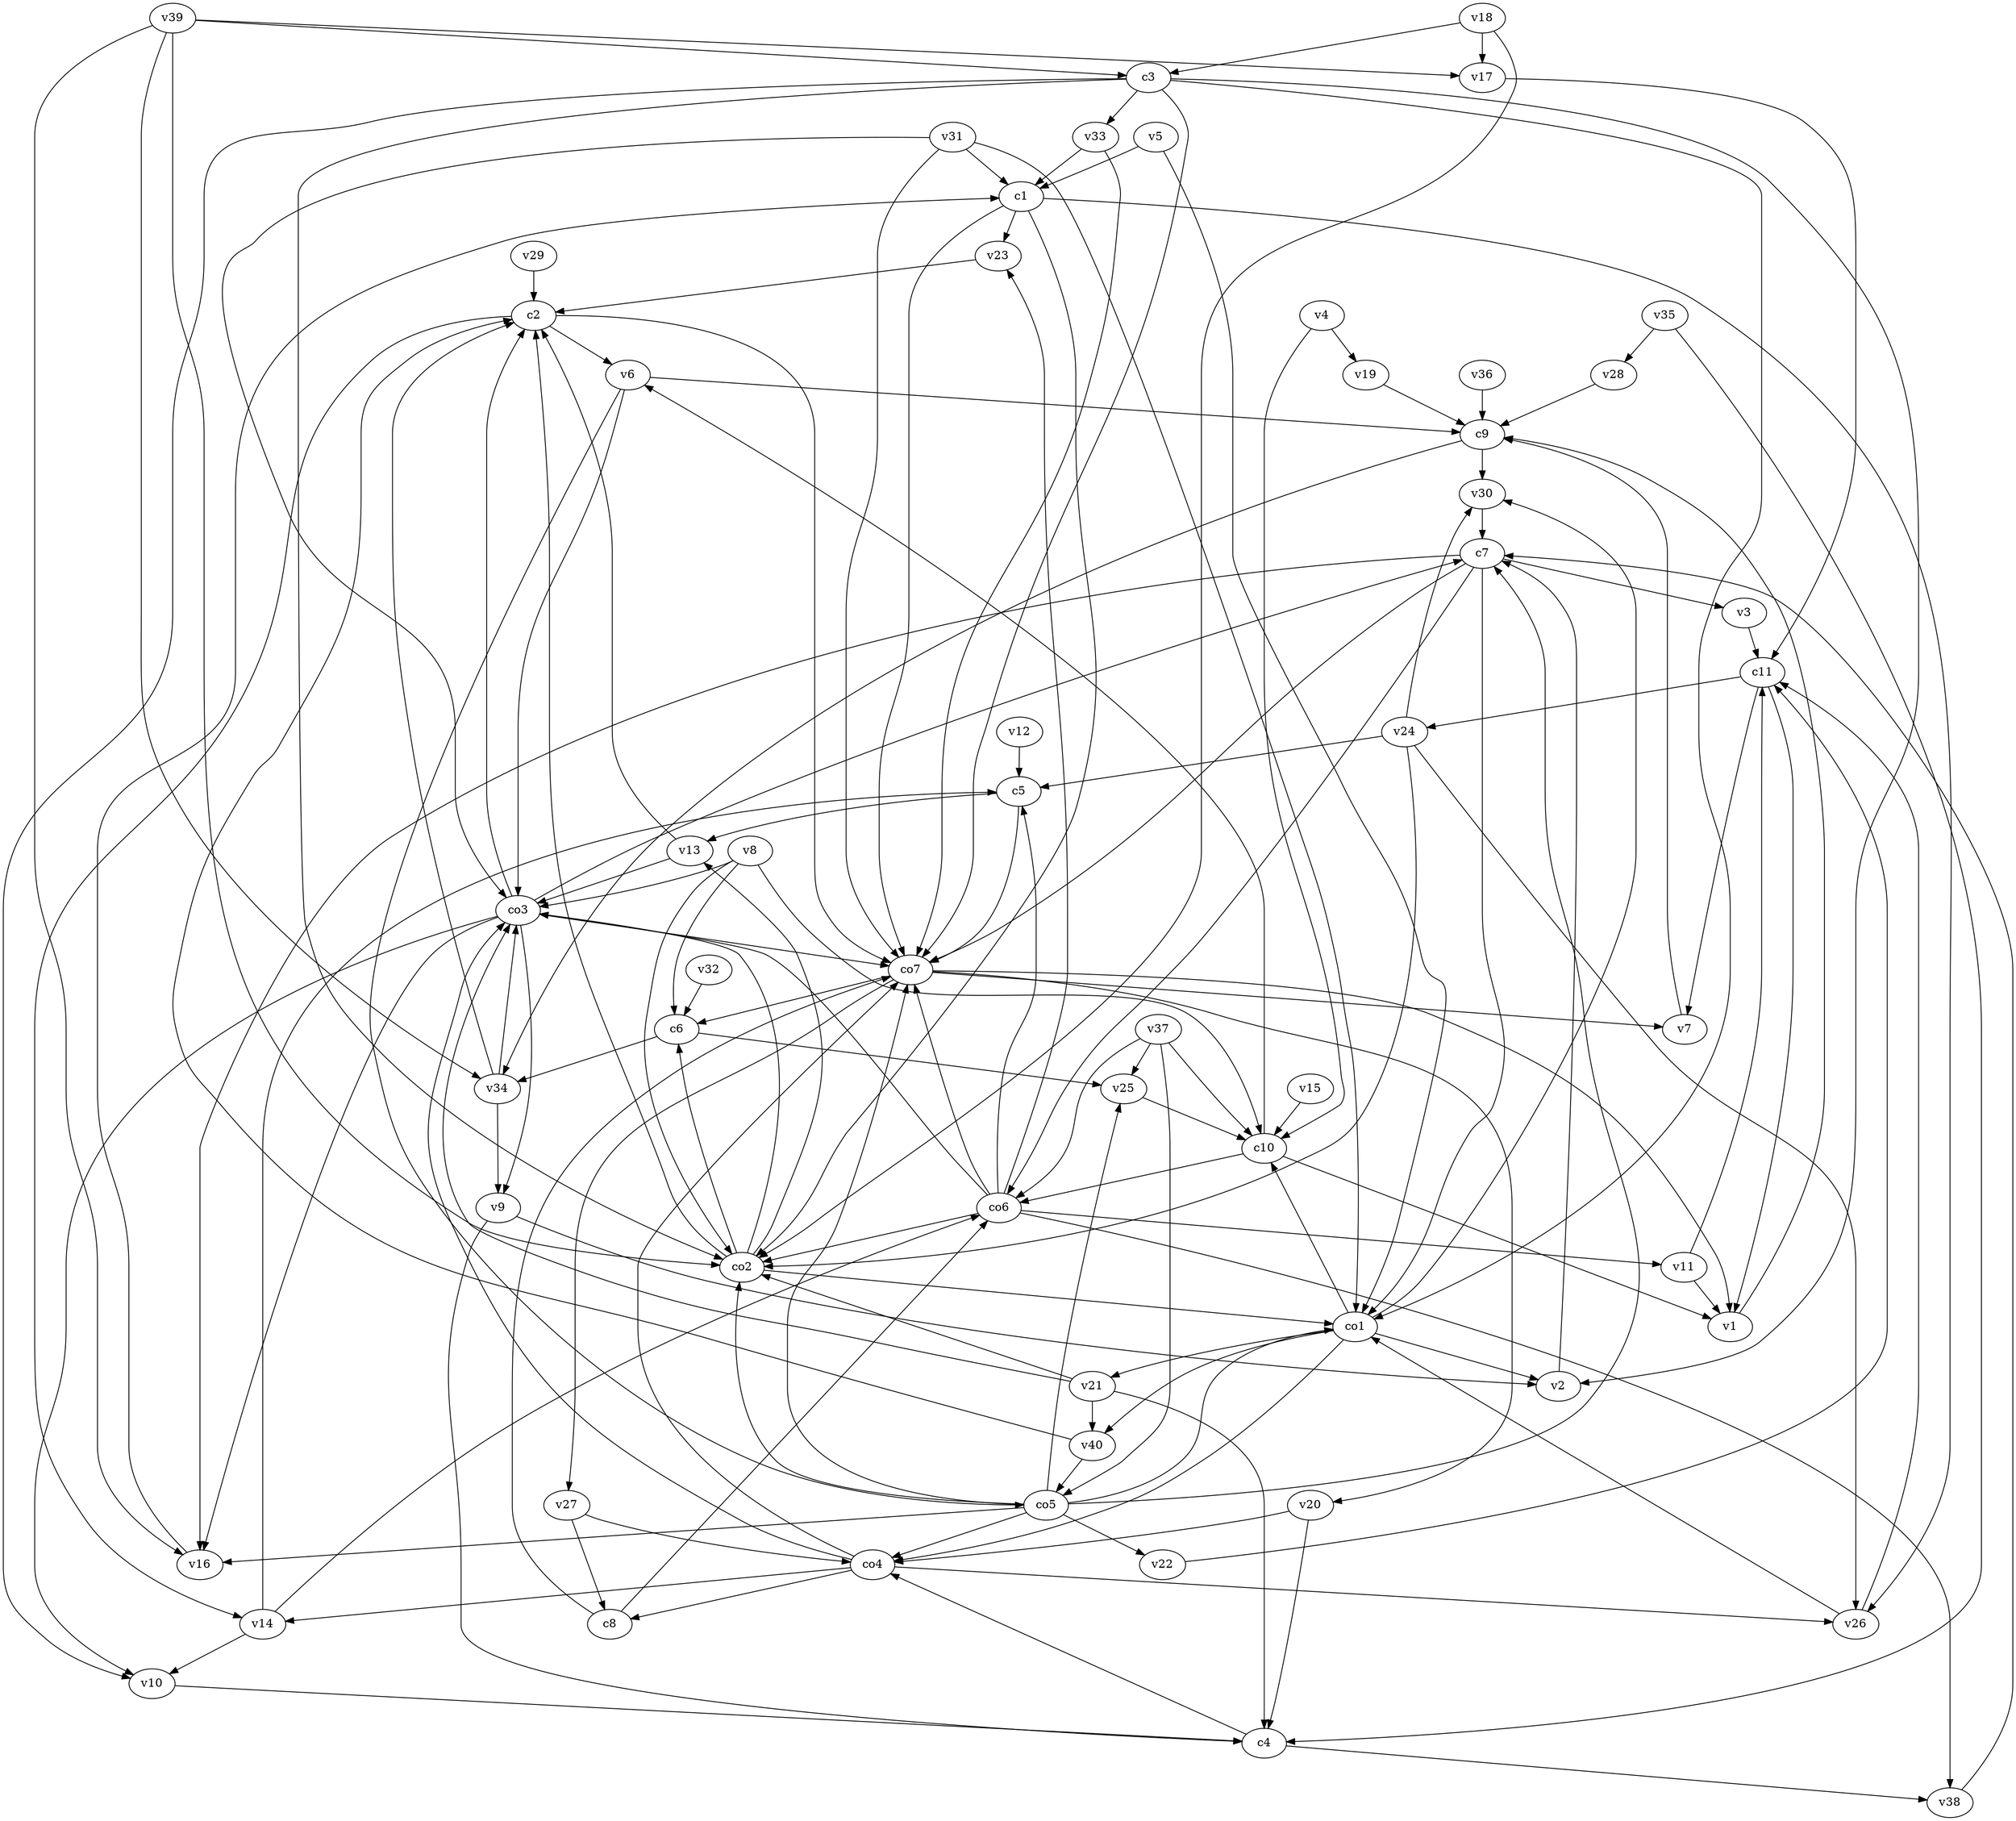 strict digraph  {
c1;
c2;
c3;
c4;
c5;
c6;
c7;
c8;
c9;
c10;
c11;
v1;
v2;
v3;
v4;
v5;
v6;
v7;
v8;
v9;
v10;
v11;
v12;
v13;
v14;
v15;
v16;
v17;
v18;
v19;
v20;
v21;
v22;
v23;
v24;
v25;
v26;
v27;
v28;
v29;
v30;
v31;
v32;
v33;
v34;
v35;
v36;
v37;
v38;
v39;
v40;
co1;
co2;
co3;
co4;
co5;
co6;
co7;
c1 -> v26  [weight=1];
c1 -> co7  [weight=1];
c1 -> co2  [weight=1];
c1 -> v23  [weight=1];
c2 -> v6  [weight=1];
c2 -> co7  [weight=1];
c2 -> v14  [weight=1];
c3 -> co2  [weight=1];
c3 -> co7  [weight=1];
c3 -> v2  [weight=1];
c3 -> co1  [weight=1];
c3 -> v33  [weight=1];
c3 -> v10  [weight=1];
c4 -> co4  [weight=1];
c4 -> v38  [weight=1];
c5 -> co7  [weight=1];
c5 -> v13  [weight=1];
c6 -> v34  [weight=1];
c6 -> v25  [weight=1];
c7 -> co1  [weight=1];
c7 -> co6  [weight=1];
c7 -> co7  [weight=1];
c7 -> v16  [weight=1];
c7 -> v3  [weight=1];
c8 -> co6  [weight=1];
c8 -> co7  [weight=1];
c9 -> v34  [weight=1];
c9 -> v30  [weight=1];
c10 -> co6  [weight=1];
c10 -> v1  [weight=1];
c10 -> v6  [weight=1];
c11 -> v24  [weight=1];
c11 -> v7  [weight=1];
c11 -> v1  [weight=1];
v1 -> c9  [weight=1];
v2 -> c7  [weight=1];
v3 -> c11  [weight=1];
v4 -> c10  [weight=1];
v4 -> v19  [weight=1];
v5 -> c1  [weight=1];
v5 -> co1  [weight=1];
v6 -> c9  [weight=1];
v6 -> co3  [weight=1];
v6 -> co5  [weight=1];
v7 -> c9  [weight=1];
v8 -> c10  [weight=1];
v8 -> c6  [weight=1];
v8 -> co3  [weight=1];
v8 -> co2  [weight=1];
v9 -> c4  [weight=1];
v9 -> v2  [weight=1];
v10 -> c4  [weight=1];
v11 -> c11  [weight=1];
v11 -> v1  [weight=1];
v12 -> c5  [weight=1];
v13 -> c2  [weight=1];
v13 -> co3  [weight=1];
v14 -> c5  [weight=1];
v14 -> v10  [weight=1];
v14 -> co6  [weight=1];
v15 -> c10  [weight=1];
v16 -> c1  [weight=1];
v17 -> c11  [weight=1];
v18 -> c3  [weight=1];
v18 -> v17  [weight=1];
v18 -> co2  [weight=1];
v19 -> c9  [weight=1];
v20 -> c4  [weight=1];
v20 -> co4  [weight=1];
v21 -> c4  [weight=1];
v21 -> co2  [weight=1];
v21 -> co3  [weight=1];
v21 -> v40  [weight=1];
v22 -> c11  [weight=1];
v23 -> c2  [weight=1];
v24 -> c5  [weight=1];
v24 -> co2  [weight=1];
v24 -> v30  [weight=1];
v24 -> v26  [weight=1];
v25 -> c10  [weight=1];
v26 -> c11  [weight=1];
v26 -> co1  [weight=1];
v27 -> c8  [weight=1];
v27 -> co4  [weight=1];
v28 -> c9  [weight=1];
v29 -> c2  [weight=1];
v30 -> c7  [weight=1];
v31 -> c1  [weight=1];
v31 -> co7  [weight=1];
v31 -> co1  [weight=1];
v31 -> co3  [weight=1];
v32 -> c6  [weight=1];
v33 -> c1  [weight=1];
v33 -> co7  [weight=1];
v34 -> c2  [weight=1];
v34 -> co3  [weight=1];
v34 -> v9  [weight=1];
v35 -> c4  [weight=1];
v35 -> v28  [weight=1];
v36 -> c9  [weight=1];
v37 -> c10  [weight=1];
v37 -> v25  [weight=1];
v37 -> co5  [weight=1];
v37 -> co6  [weight=1];
v38 -> c7  [weight=1];
v39 -> c3  [weight=1];
v39 -> v34  [weight=1];
v39 -> v16  [weight=1];
v39 -> co2  [weight=1];
v39 -> v17  [weight=1];
v40 -> c2  [weight=1];
v40 -> co5  [weight=1];
co1 -> c10  [weight=1];
co1 -> v2  [weight=1];
co1 -> co4  [weight=1];
co1 -> v40  [weight=1];
co1 -> v21  [weight=1];
co1 -> v30  [weight=1];
co2 -> c2  [weight=1];
co2 -> c6  [weight=1];
co2 -> v13  [weight=1];
co2 -> co3  [weight=1];
co2 -> co1  [weight=1];
co3 -> c2  [weight=1];
co3 -> c7  [weight=1];
co3 -> co7  [weight=1];
co3 -> v10  [weight=1];
co3 -> v9  [weight=1];
co3 -> v16  [weight=1];
co4 -> c8  [weight=1];
co4 -> v26  [weight=1];
co4 -> co7  [weight=1];
co4 -> co3  [weight=1];
co4 -> v14  [weight=1];
co5 -> c7  [weight=1];
co5 -> co4  [weight=1];
co5 -> co1  [weight=1];
co5 -> co2  [weight=1];
co5 -> v25  [weight=1];
co5 -> v16  [weight=1];
co5 -> v22  [weight=1];
co5 -> co7  [weight=1];
co6 -> c5  [weight=1];
co6 -> co7  [weight=1];
co6 -> co3  [weight=1];
co6 -> v38  [weight=1];
co6 -> v11  [weight=1];
co6 -> v23  [weight=1];
co6 -> co2  [weight=1];
co7 -> c6  [weight=1];
co7 -> v7  [weight=1];
co7 -> v20  [weight=1];
co7 -> v27  [weight=1];
co7 -> v1  [weight=1];
}
